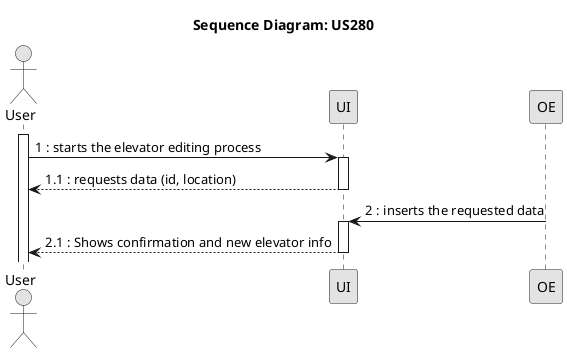 @startuml
skinparam Monochrome true
skinparam PackageStyle rectangle
skinparam Shadowing false

title Sequence Diagram: US280

actor "User" as User
participant "UI" as UI

activate User
User -> UI : 1 : starts the elevator editing process
activate UI
UI --> User : 1.1 : requests data (id, location)
deactivate UI
OE -> UI : 2 : inserts the requested data 
activate UI
UI --> User : 2.1 : Shows confirmation and new elevator info


deactivate UI

@enduml